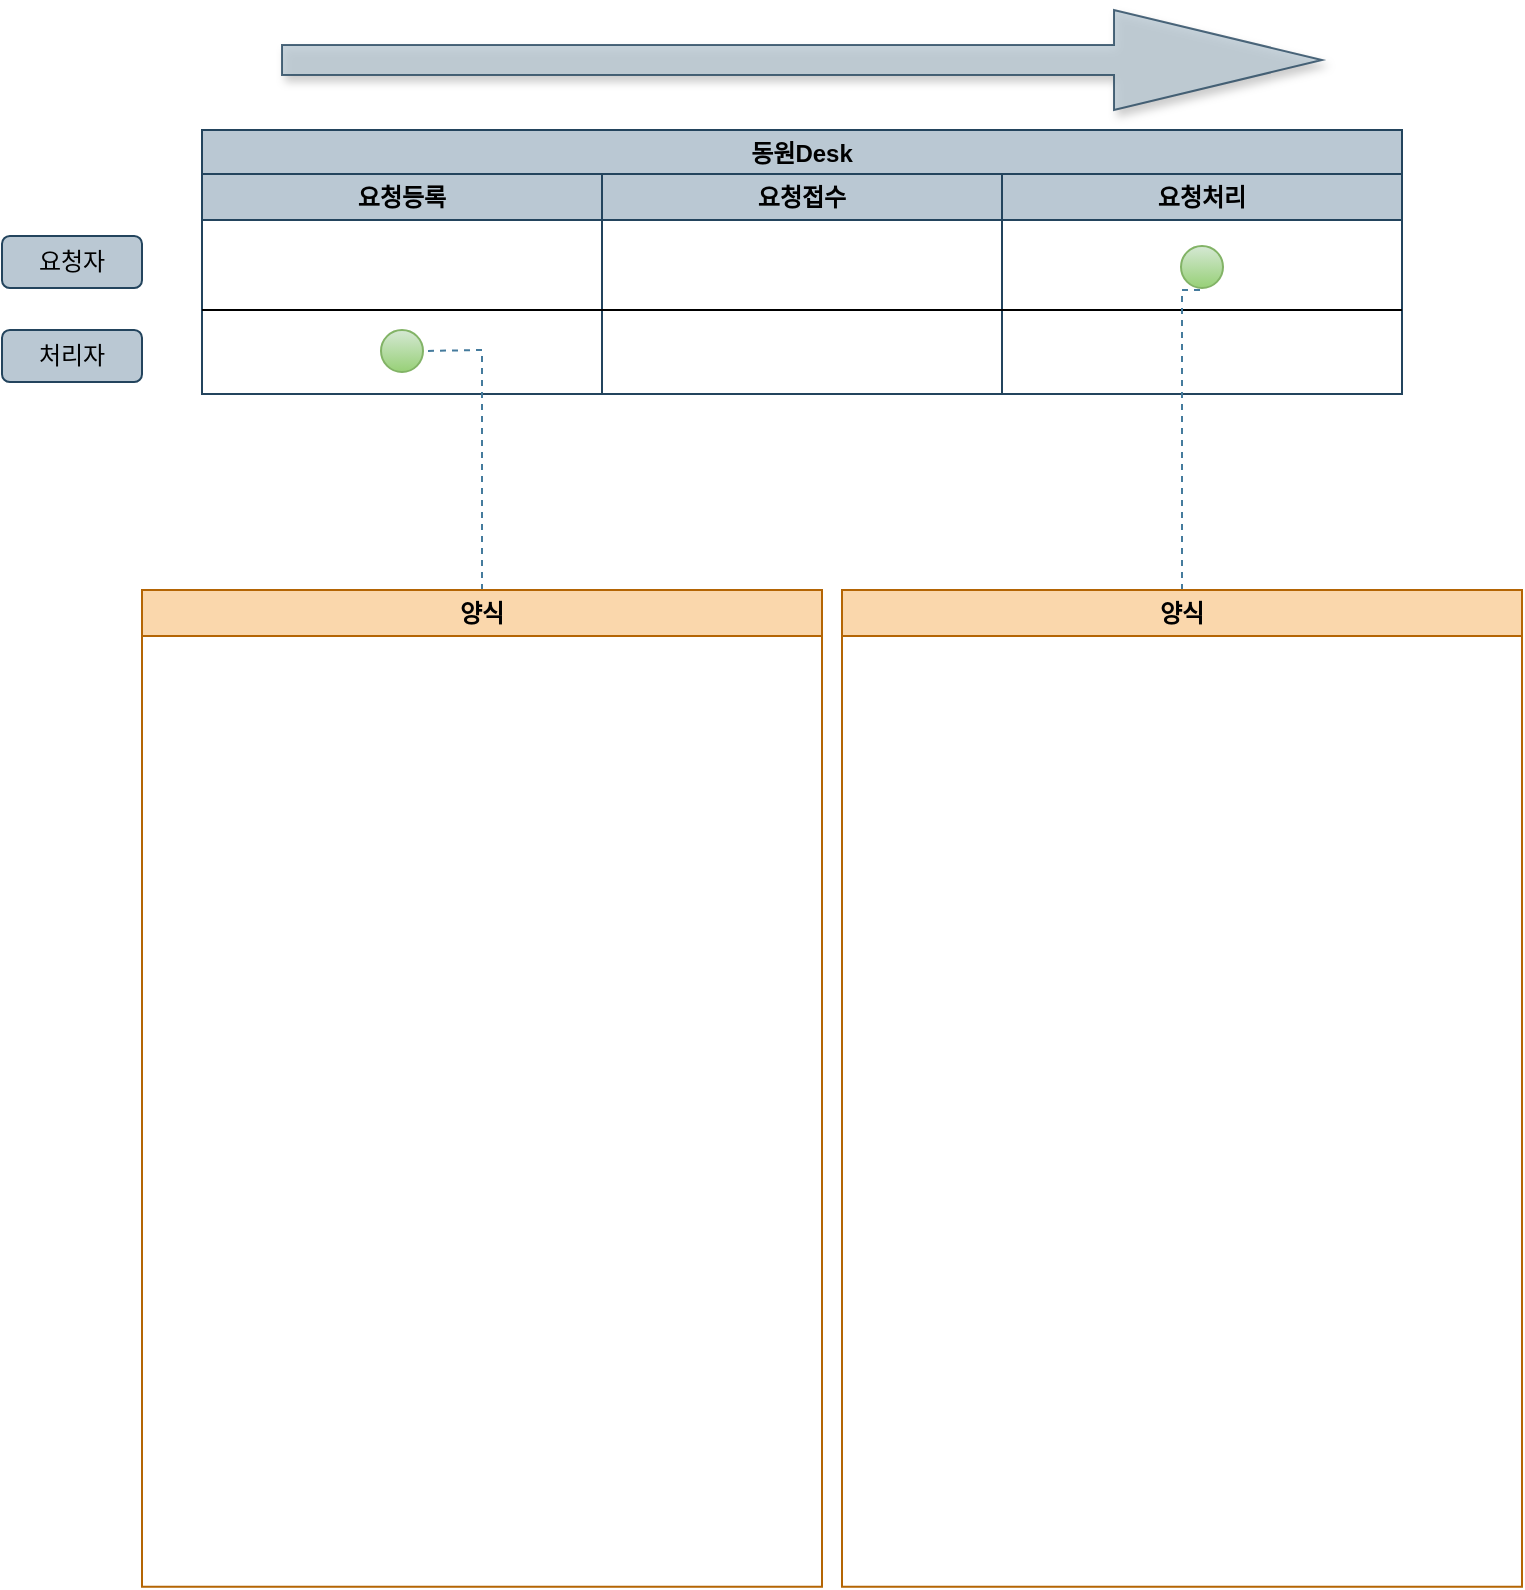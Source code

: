 <mxfile version="21.0.10" type="github" pages="4">
  <diagram id="CYxEf5SZH4w97EDfuLLY" name="SR단순">
    <mxGraphModel dx="1420" dy="1919" grid="1" gridSize="10" guides="1" tooltips="1" connect="1" arrows="1" fold="1" page="1" pageScale="1" pageWidth="827" pageHeight="1169" math="0" shadow="0">
      <root>
        <mxCell id="0" />
        <mxCell id="1" parent="0" />
        <mxCell id="g7sWkjGeHu26Rh71iulq-3" value="제목 없는 레이어" parent="0" />
        <mxCell id="g7sWkjGeHu26Rh71iulq-11" value="제목 없는 레이어" parent="0" />
        <mxCell id="g7sWkjGeHu26Rh71iulq-19" value="제목 없는 레이어" parent="0" />
        <mxCell id="g7sWkjGeHu26Rh71iulq-25" value="" style="shape=singleArrow;direction=west;whiteSpace=wrap;html=1;rotation=-180;fillColor=#bac8d3;opacity=80;strokeWidth=1;shadow=1;fontFamily=나눔고딕;rounded=0;labelBackgroundColor=none;strokeColor=#23445d;" vertex="1" parent="g7sWkjGeHu26Rh71iulq-19">
          <mxGeometry x="330" y="-290" width="520" height="50" as="geometry" />
        </mxCell>
        <mxCell id="M0eQ1IDOB_HOf2DSMLBI-16" value="동원Desk" style="swimlane;whiteSpace=wrap;html=1;strokeColor=#23445d;fillColor=#bac8d3;" vertex="1" parent="g7sWkjGeHu26Rh71iulq-19">
          <mxGeometry x="290" y="-230" width="600" height="132" as="geometry" />
        </mxCell>
        <mxCell id="M0eQ1IDOB_HOf2DSMLBI-25" value="요청등록" style="swimlane;whiteSpace=wrap;html=1;strokeColor=#23445d;fillColor=#bac8d3;" vertex="1" parent="M0eQ1IDOB_HOf2DSMLBI-16">
          <mxGeometry y="22" width="200" height="110" as="geometry" />
        </mxCell>
        <mxCell id="6nJu7Cn9TYpkHE85FTWk-9" value="" style="ellipse;whiteSpace=wrap;html=1;aspect=fixed;strokeColor=#82b366;fillColor=#d5e8d4;fillStyle=solid;gradientColor=#97d077;" vertex="1" parent="M0eQ1IDOB_HOf2DSMLBI-25">
          <mxGeometry x="89.5" y="78" width="21" height="21" as="geometry" />
        </mxCell>
        <mxCell id="M0eQ1IDOB_HOf2DSMLBI-28" value="요청접수" style="swimlane;whiteSpace=wrap;html=1;strokeColor=#23445d;fillColor=#bac8d3;" vertex="1" parent="M0eQ1IDOB_HOf2DSMLBI-16">
          <mxGeometry x="200" y="22" width="200" height="110" as="geometry" />
        </mxCell>
        <mxCell id="M0eQ1IDOB_HOf2DSMLBI-29" value="요청처리" style="swimlane;whiteSpace=wrap;html=1;strokeColor=#23445d;fillColor=#bac8d3;" vertex="1" parent="M0eQ1IDOB_HOf2DSMLBI-16">
          <mxGeometry x="400" y="22" width="200" height="110" as="geometry" />
        </mxCell>
        <mxCell id="6nJu7Cn9TYpkHE85FTWk-8" value="" style="ellipse;whiteSpace=wrap;html=1;aspect=fixed;strokeColor=#82b366;fillColor=#d5e8d4;fillStyle=solid;gradientColor=#97d077;" vertex="1" parent="M0eQ1IDOB_HOf2DSMLBI-29">
          <mxGeometry x="89.5" y="36" width="21" height="21" as="geometry" />
        </mxCell>
        <mxCell id="6nJu7Cn9TYpkHE85FTWk-3" value="요청자" style="rounded=1;whiteSpace=wrap;html=1;strokeColor=#23445d;fillColor=#bac8d3;" vertex="1" parent="g7sWkjGeHu26Rh71iulq-19">
          <mxGeometry x="190" y="-177" width="70" height="26" as="geometry" />
        </mxCell>
        <mxCell id="6nJu7Cn9TYpkHE85FTWk-7" value="처리자" style="rounded=1;whiteSpace=wrap;html=1;strokeColor=#23445d;fillColor=#bac8d3;" vertex="1" parent="g7sWkjGeHu26Rh71iulq-19">
          <mxGeometry x="190" y="-130" width="70" height="26" as="geometry" />
        </mxCell>
        <mxCell id="6nJu7Cn9TYpkHE85FTWk-11" value="" style="endArrow=none;html=1;rounded=0;strokeColor=#000000;fontColor=#1D3557;fillColor=#A8DADC;" edge="1" parent="g7sWkjGeHu26Rh71iulq-19">
          <mxGeometry width="50" height="50" relative="1" as="geometry">
            <mxPoint x="290" y="-140" as="sourcePoint" />
            <mxPoint x="890" y="-140" as="targetPoint" />
          </mxGeometry>
        </mxCell>
        <mxCell id="6nJu7Cn9TYpkHE85FTWk-13" value="" style="endArrow=none;dashed=1;html=1;rounded=0;strokeColor=#457B9D;fontColor=#1D3557;fillColor=#A8DADC;entryX=1;entryY=0.5;entryDx=0;entryDy=0;exitX=0.5;exitY=0;exitDx=0;exitDy=0;" edge="1" parent="g7sWkjGeHu26Rh71iulq-19" source="Bzmo5XfETdzLZSXSkB4d-4" target="6nJu7Cn9TYpkHE85FTWk-9">
          <mxGeometry width="50" height="50" relative="1" as="geometry">
            <mxPoint x="390" as="sourcePoint" />
            <mxPoint x="510" y="-60" as="targetPoint" />
            <Array as="points">
              <mxPoint x="430" y="-120" />
            </Array>
          </mxGeometry>
        </mxCell>
        <mxCell id="6nJu7Cn9TYpkHE85FTWk-19" value="" style="endArrow=none;dashed=1;html=1;rounded=0;strokeColor=#457B9D;fontColor=#1D3557;fillColor=#A8DADC;exitX=0.5;exitY=0;exitDx=0;exitDy=0;" edge="1" parent="g7sWkjGeHu26Rh71iulq-19" source="Bzmo5XfETdzLZSXSkB4d-2">
          <mxGeometry width="50" height="50" relative="1" as="geometry">
            <mxPoint x="790" as="sourcePoint" />
            <mxPoint x="790" y="-150" as="targetPoint" />
            <Array as="points">
              <mxPoint x="780" y="-150" />
            </Array>
          </mxGeometry>
        </mxCell>
        <mxCell id="Bzmo5XfETdzLZSXSkB4d-2" value="양식" style="swimlane;whiteSpace=wrap;html=1;strokeColor=#b46504;fillColor=#fad7ac;" vertex="1" parent="g7sWkjGeHu26Rh71iulq-19">
          <mxGeometry x="610" width="340" height="498.36" as="geometry" />
        </mxCell>
        <mxCell id="Bzmo5XfETdzLZSXSkB4d-1" value="" style="shape=image;imageAspect=0;aspect=fixed;verticalLabelPosition=bottom;verticalAlign=top;image=https://s3.us-west-2.amazonaws.com/secure.notion-static.com/43f4925f-48e4-4845-bfed-52a522e2d9b9/Untitled.png?X-Amz-Algorithm=AWS4-HMAC-SHA256&amp;X-Amz-Content-Sha256=UNSIGNED-PAYLOAD&amp;X-Amz-Credential=AKIAT73L2G45EIPT3X45%2F20230322%2Fus-west-2%2Fs3%2Faws4_request&amp;X-Amz-Date=20230322T024430Z&amp;X-Amz-Expires=86400&amp;X-Amz-Signature=76f1e2eccf4436d0d33ba065d165036ab6ec92a5a727b56d61d418a8cda32776&amp;X-Amz-SignedHeaders=host&amp;response-content-disposition=filename%3D%22Untitled.png%22&amp;x-id=GetObject;" vertex="1" parent="Bzmo5XfETdzLZSXSkB4d-2">
          <mxGeometry x="8.25" y="30" width="323.5" height="458.36" as="geometry" />
        </mxCell>
        <mxCell id="Bzmo5XfETdzLZSXSkB4d-4" value="양식" style="swimlane;whiteSpace=wrap;html=1;strokeColor=#b46504;fillColor=#fad7ac;" vertex="1" parent="g7sWkjGeHu26Rh71iulq-19">
          <mxGeometry x="260" width="340" height="498.36" as="geometry" />
        </mxCell>
        <mxCell id="RqzgtR6rhyN8UyeZPWzu-1" value="" style="shape=image;imageAspect=0;aspect=fixed;verticalLabelPosition=bottom;verticalAlign=top;image=https://s3.us-west-2.amazonaws.com/secure.notion-static.com/8b848018-8652-49fc-b0d0-7850566c2891/Untitled.png?X-Amz-Algorithm=AWS4-HMAC-SHA256&amp;X-Amz-Content-Sha256=UNSIGNED-PAYLOAD&amp;X-Amz-Credential=AKIAT73L2G45EIPT3X45%2F20230322%2Fus-west-2%2Fs3%2Faws4_request&amp;X-Amz-Date=20230322T023051Z&amp;X-Amz-Expires=86400&amp;X-Amz-Signature=70ce75d2d4bee70a3c44dad33efde21786bf1ee302e874ceed7c8f8767e6a81d&amp;X-Amz-SignedHeaders=host&amp;response-content-disposition=filename%3D%22Untitled.png%22&amp;x-id=GetObject;" vertex="1" parent="Bzmo5XfETdzLZSXSkB4d-4">
          <mxGeometry x="28.05" y="34.68" width="283.91" height="429" as="geometry" />
        </mxCell>
      </root>
    </mxGraphModel>
  </diagram>
  <diagram name="SR데이터수정2" id="74e2e168-ea6b-b213-b513-2b3c1d86103e">
    <mxGraphModel dx="1420" dy="1600" grid="1" gridSize="10" guides="1" tooltips="1" connect="1" arrows="1" fold="1" page="1" pageScale="1" pageWidth="1100" pageHeight="850" background="none" math="0" shadow="0">
      <root>
        <mxCell id="0" />
        <mxCell id="1" parent="0" />
        <mxCell id="ByPfB1TGshxloE6pgPSz-1" value="" style="shape=singleArrow;direction=west;whiteSpace=wrap;html=1;rotation=-180;fillColor=#bac8d3;opacity=80;strokeWidth=1;shadow=1;fontFamily=나눔고딕;rounded=0;labelBackgroundColor=none;strokeColor=#23445d;" vertex="1" parent="1">
          <mxGeometry x="330" y="-290" width="725" height="50" as="geometry" />
        </mxCell>
        <mxCell id="ByPfB1TGshxloE6pgPSz-2" value="동원Desk" style="swimlane;whiteSpace=wrap;html=1;strokeColor=#23445d;fillColor=#bac8d3;" vertex="1" parent="1">
          <mxGeometry x="290" y="-230" width="800" height="190" as="geometry" />
        </mxCell>
        <mxCell id="ByPfB1TGshxloE6pgPSz-3" value="요청등록" style="swimlane;whiteSpace=wrap;html=1;strokeColor=#23445d;fillColor=#bac8d3;" vertex="1" parent="ByPfB1TGshxloE6pgPSz-2">
          <mxGeometry y="22" width="200" height="168" as="geometry" />
        </mxCell>
        <mxCell id="ByPfB1TGshxloE6pgPSz-4" value="" style="ellipse;whiteSpace=wrap;html=1;aspect=fixed;strokeColor=#82b366;fillColor=#d5e8d4;fillStyle=solid;gradientColor=#97d077;" vertex="1" parent="ByPfB1TGshxloE6pgPSz-3">
          <mxGeometry x="89.5" y="83" width="21" height="21" as="geometry" />
        </mxCell>
        <mxCell id="ByPfB1TGshxloE6pgPSz-19" value="" style="endArrow=none;html=1;rounded=0;strokeColor=#000000;fontColor=#1D3557;fillColor=#A8DADC;" edge="1" parent="ByPfB1TGshxloE6pgPSz-3">
          <mxGeometry width="50" height="50" relative="1" as="geometry">
            <mxPoint y="118" as="sourcePoint" />
            <mxPoint x="800" y="118" as="targetPoint" />
          </mxGeometry>
        </mxCell>
        <mxCell id="ByPfB1TGshxloE6pgPSz-5" value="요청접수" style="swimlane;whiteSpace=wrap;html=1;strokeColor=#23445d;fillColor=#bac8d3;" vertex="1" parent="ByPfB1TGshxloE6pgPSz-2">
          <mxGeometry x="200" y="22" width="200" height="168" as="geometry" />
        </mxCell>
        <mxCell id="ByPfB1TGshxloE6pgPSz-6" value="요청처리" style="swimlane;whiteSpace=wrap;html=1;strokeColor=#23445d;fillColor=#bac8d3;" vertex="1" parent="ByPfB1TGshxloE6pgPSz-2">
          <mxGeometry x="400" y="22" width="200" height="168" as="geometry" />
        </mxCell>
        <mxCell id="ByPfB1TGshxloE6pgPSz-7" value="" style="ellipse;whiteSpace=wrap;html=1;aspect=fixed;strokeColor=#82b366;fillColor=#d5e8d4;fillStyle=solid;gradientColor=#97d077;" vertex="1" parent="ByPfB1TGshxloE6pgPSz-6">
          <mxGeometry x="89.5" y="36" width="21" height="21" as="geometry" />
        </mxCell>
        <mxCell id="ByPfB1TGshxloE6pgPSz-17" value="처리승인" style="swimlane;whiteSpace=wrap;html=1;strokeColor=#23445d;fillColor=#bac8d3;" vertex="1" parent="ByPfB1TGshxloE6pgPSz-2">
          <mxGeometry x="600" y="22" width="200" height="168" as="geometry" />
        </mxCell>
        <mxCell id="ByPfB1TGshxloE6pgPSz-18" value="" style="ellipse;whiteSpace=wrap;html=1;aspect=fixed;strokeColor=#82b366;fillColor=#d5e8d4;fillStyle=solid;gradientColor=#97d077;" vertex="1" parent="ByPfB1TGshxloE6pgPSz-17">
          <mxGeometry x="89.5" y="132" width="21" height="21" as="geometry" />
        </mxCell>
        <mxCell id="ByPfB1TGshxloE6pgPSz-8" value="요청자" style="rounded=1;whiteSpace=wrap;html=1;strokeColor=#23445d;fillColor=#bac8d3;" vertex="1" parent="1">
          <mxGeometry x="190" y="-177" width="70" height="26" as="geometry" />
        </mxCell>
        <mxCell id="ByPfB1TGshxloE6pgPSz-9" value="처리자" style="rounded=1;whiteSpace=wrap;html=1;strokeColor=#23445d;fillColor=#bac8d3;" vertex="1" parent="1">
          <mxGeometry x="190" y="-130" width="70" height="26" as="geometry" />
        </mxCell>
        <mxCell id="ByPfB1TGshxloE6pgPSz-10" value="" style="endArrow=none;html=1;rounded=0;strokeColor=#000000;fontColor=#1D3557;fillColor=#A8DADC;" edge="1" parent="1">
          <mxGeometry width="50" height="50" relative="1" as="geometry">
            <mxPoint x="290" y="-140" as="sourcePoint" />
            <mxPoint x="1090" y="-140" as="targetPoint" />
          </mxGeometry>
        </mxCell>
        <mxCell id="ByPfB1TGshxloE6pgPSz-11" value="" style="endArrow=none;dashed=1;html=1;rounded=0;strokeColor=#457B9D;fontColor=#1D3557;fillColor=#A8DADC;entryX=0.5;entryY=1;entryDx=0;entryDy=0;exitX=0.5;exitY=0;exitDx=0;exitDy=0;" edge="1" parent="1" target="ByPfB1TGshxloE6pgPSz-4" source="uzHDUdc0_aoSdo2malCz-3">
          <mxGeometry width="50" height="50" relative="1" as="geometry">
            <mxPoint x="420" as="sourcePoint" />
            <mxPoint x="510" y="-60" as="targetPoint" />
            <Array as="points" />
          </mxGeometry>
        </mxCell>
        <mxCell id="ByPfB1TGshxloE6pgPSz-12" value="" style="endArrow=none;dashed=1;html=1;rounded=0;strokeColor=#457B9D;fontColor=#1D3557;fillColor=#A8DADC;entryX=0;entryY=0.5;entryDx=0;entryDy=0;exitX=0.5;exitY=0;exitDx=0;exitDy=0;" edge="1" parent="1" source="uzHDUdc0_aoSdo2malCz-1" target="ByPfB1TGshxloE6pgPSz-7">
          <mxGeometry width="50" height="50" relative="1" as="geometry">
            <mxPoint x="770" as="sourcePoint" />
            <mxPoint x="760" y="-130" as="targetPoint" />
            <Array as="points">
              <mxPoint x="740" y="-161" />
            </Array>
          </mxGeometry>
        </mxCell>
        <mxCell id="ByPfB1TGshxloE6pgPSz-20" value="승인자" style="rounded=1;whiteSpace=wrap;html=1;strokeColor=#23445d;fillColor=#bac8d3;" vertex="1" parent="1">
          <mxGeometry x="190" y="-80" width="70" height="26" as="geometry" />
        </mxCell>
        <mxCell id="IIQXXb6TkcaaUSKcqJJB-2" value="" style="endArrow=none;dashed=1;html=1;rounded=0;strokeColor=#457B9D;fontColor=#1D3557;fillColor=#A8DADC;entryX=1;entryY=0.5;entryDx=0;entryDy=0;exitX=0.5;exitY=0;exitDx=0;exitDy=0;" edge="1" parent="1" source="4EP1XrkLFuM-ZVI9OaOq-1" target="ByPfB1TGshxloE6pgPSz-18">
          <mxGeometry width="50" height="50" relative="1" as="geometry">
            <mxPoint x="1170" as="sourcePoint" />
            <mxPoint x="990" y="-50" as="targetPoint" />
            <Array as="points">
              <mxPoint x="1090" y="-65" />
            </Array>
          </mxGeometry>
        </mxCell>
        <mxCell id="uzHDUdc0_aoSdo2malCz-1" value="양식" style="swimlane;whiteSpace=wrap;html=1;strokeColor=#b46504;fillColor=#fad7ac;" vertex="1" parent="1">
          <mxGeometry x="570" width="340" height="498.36" as="geometry" />
        </mxCell>
        <mxCell id="uzHDUdc0_aoSdo2malCz-2" value="" style="shape=image;imageAspect=0;aspect=fixed;verticalLabelPosition=bottom;verticalAlign=top;image=https://s3.us-west-2.amazonaws.com/secure.notion-static.com/43f4925f-48e4-4845-bfed-52a522e2d9b9/Untitled.png?X-Amz-Algorithm=AWS4-HMAC-SHA256&amp;X-Amz-Content-Sha256=UNSIGNED-PAYLOAD&amp;X-Amz-Credential=AKIAT73L2G45EIPT3X45%2F20230322%2Fus-west-2%2Fs3%2Faws4_request&amp;X-Amz-Date=20230322T024430Z&amp;X-Amz-Expires=86400&amp;X-Amz-Signature=76f1e2eccf4436d0d33ba065d165036ab6ec92a5a727b56d61d418a8cda32776&amp;X-Amz-SignedHeaders=host&amp;response-content-disposition=filename%3D%22Untitled.png%22&amp;x-id=GetObject;" vertex="1" parent="uzHDUdc0_aoSdo2malCz-1">
          <mxGeometry x="8.25" y="30" width="323.5" height="458.36" as="geometry" />
        </mxCell>
        <mxCell id="uzHDUdc0_aoSdo2malCz-3" value="양식" style="swimlane;whiteSpace=wrap;html=1;strokeColor=#b46504;fillColor=#fad7ac;" vertex="1" parent="1">
          <mxGeometry x="220" width="340" height="498.36" as="geometry" />
        </mxCell>
        <mxCell id="uzHDUdc0_aoSdo2malCz-4" value="" style="shape=image;imageAspect=0;aspect=fixed;verticalLabelPosition=bottom;verticalAlign=top;image=https://s3.us-west-2.amazonaws.com/secure.notion-static.com/8b848018-8652-49fc-b0d0-7850566c2891/Untitled.png?X-Amz-Algorithm=AWS4-HMAC-SHA256&amp;X-Amz-Content-Sha256=UNSIGNED-PAYLOAD&amp;X-Amz-Credential=AKIAT73L2G45EIPT3X45%2F20230322%2Fus-west-2%2Fs3%2Faws4_request&amp;X-Amz-Date=20230322T023051Z&amp;X-Amz-Expires=86400&amp;X-Amz-Signature=70ce75d2d4bee70a3c44dad33efde21786bf1ee302e874ceed7c8f8767e6a81d&amp;X-Amz-SignedHeaders=host&amp;response-content-disposition=filename%3D%22Untitled.png%22&amp;x-id=GetObject;" vertex="1" parent="uzHDUdc0_aoSdo2malCz-3">
          <mxGeometry x="28.05" y="34.68" width="283.91" height="429" as="geometry" />
        </mxCell>
        <mxCell id="4EP1XrkLFuM-ZVI9OaOq-1" value="양식" style="swimlane;whiteSpace=wrap;html=1;strokeColor=#b46504;fillColor=#fad7ac;" vertex="1" parent="1">
          <mxGeometry x="920" width="340" height="498.36" as="geometry" />
        </mxCell>
        <mxCell id="4EP1XrkLFuM-ZVI9OaOq-2" value="" style="shape=image;imageAspect=0;aspect=fixed;verticalLabelPosition=bottom;verticalAlign=top;image=https://s3.us-west-2.amazonaws.com/secure.notion-static.com/43f4925f-48e4-4845-bfed-52a522e2d9b9/Untitled.png?X-Amz-Algorithm=AWS4-HMAC-SHA256&amp;X-Amz-Content-Sha256=UNSIGNED-PAYLOAD&amp;X-Amz-Credential=AKIAT73L2G45EIPT3X45%2F20230322%2Fus-west-2%2Fs3%2Faws4_request&amp;X-Amz-Date=20230322T024430Z&amp;X-Amz-Expires=86400&amp;X-Amz-Signature=76f1e2eccf4436d0d33ba065d165036ab6ec92a5a727b56d61d418a8cda32776&amp;X-Amz-SignedHeaders=host&amp;response-content-disposition=filename%3D%22Untitled.png%22&amp;x-id=GetObject;" vertex="1" parent="4EP1XrkLFuM-ZVI9OaOq-1">
          <mxGeometry x="8.25" y="30" width="323.5" height="458.36" as="geometry" />
        </mxCell>
      </root>
    </mxGraphModel>
  </diagram>
  <diagram id="74L85ybClBBg5ulOILko" name="CR">
    <mxGraphModel dx="1434" dy="764" grid="1" gridSize="10" guides="1" tooltips="1" connect="1" arrows="1" fold="1" page="1" pageScale="1" pageWidth="827" pageHeight="1169" math="0" shadow="0">
      <root>
        <mxCell id="0" />
        <mxCell id="1" parent="0" />
      </root>
    </mxGraphModel>
  </diagram>
  <diagram id="QibEj4I07IIa_-wFDArG" name="납기조정">
    <mxGraphModel dx="1434" dy="764" grid="1" gridSize="10" guides="1" tooltips="1" connect="1" arrows="1" fold="1" page="1" pageScale="1" pageWidth="827" pageHeight="1169" math="0" shadow="0">
      <root>
        <mxCell id="0" />
        <mxCell id="1" parent="0" />
      </root>
    </mxGraphModel>
  </diagram>
</mxfile>
